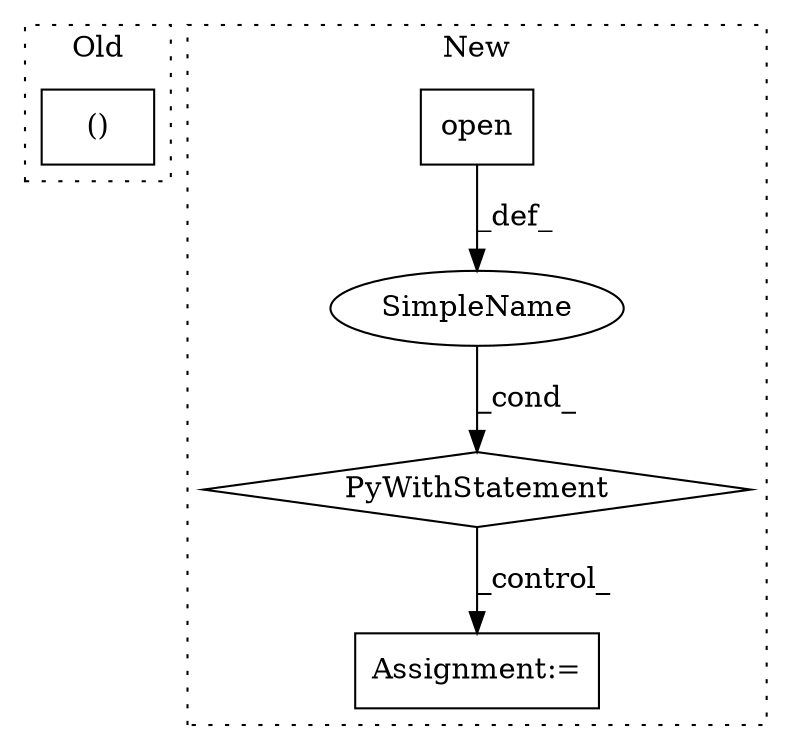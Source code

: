 digraph G {
subgraph cluster0 {
1 [label="()" a="106" s="1491" l="215" shape="box"];
label = "Old";
style="dotted";
}
subgraph cluster1 {
2 [label="open" a="32" s="2351,2372" l="5,1" shape="box"];
3 [label="PyWithStatement" a="104" s="2338,2373" l="10,2" shape="diamond"];
4 [label="SimpleName" a="42" s="" l="" shape="ellipse"];
5 [label="Assignment:=" a="7" s="2393" l="1" shape="box"];
label = "New";
style="dotted";
}
2 -> 4 [label="_def_"];
3 -> 5 [label="_control_"];
4 -> 3 [label="_cond_"];
}